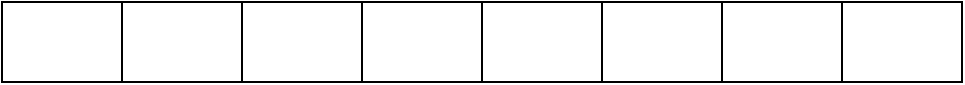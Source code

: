 <mxfile version="14.6.13" type="github">
  <diagram id="4ghIpBOfeR7tnLYRZxNI" name="Page-1">
    <mxGraphModel dx="796" dy="462" grid="1" gridSize="10" guides="1" tooltips="1" connect="1" arrows="1" fold="1" page="1" pageScale="1" pageWidth="850" pageHeight="1100" math="0" shadow="0">
      <root>
        <mxCell id="0" />
        <mxCell id="1" parent="0" />
        <mxCell id="JcklkDj7kT_Fsydwbg85-1" value="" style="shape=table;html=1;whiteSpace=wrap;startSize=0;container=1;collapsible=0;childLayout=tableLayout;" vertex="1" parent="1">
          <mxGeometry x="170" y="460" width="480" height="40" as="geometry" />
        </mxCell>
        <mxCell id="JcklkDj7kT_Fsydwbg85-2" value="" style="shape=partialRectangle;html=1;whiteSpace=wrap;collapsible=0;dropTarget=0;pointerEvents=0;fillColor=none;top=0;left=0;bottom=0;right=0;points=[[0,0.5],[1,0.5]];portConstraint=eastwest;" vertex="1" parent="JcklkDj7kT_Fsydwbg85-1">
          <mxGeometry width="480" height="40" as="geometry" />
        </mxCell>
        <mxCell id="JcklkDj7kT_Fsydwbg85-3" value="" style="shape=partialRectangle;html=1;whiteSpace=wrap;connectable=0;overflow=hidden;fillColor=none;top=0;left=0;bottom=0;right=0;" vertex="1" parent="JcklkDj7kT_Fsydwbg85-2">
          <mxGeometry width="60" height="40" as="geometry" />
        </mxCell>
        <mxCell id="JcklkDj7kT_Fsydwbg85-4" value="" style="shape=partialRectangle;html=1;whiteSpace=wrap;connectable=0;overflow=hidden;fillColor=none;top=0;left=0;bottom=0;right=0;" vertex="1" parent="JcklkDj7kT_Fsydwbg85-2">
          <mxGeometry x="60" width="60" height="40" as="geometry" />
        </mxCell>
        <mxCell id="JcklkDj7kT_Fsydwbg85-5" value="" style="shape=partialRectangle;html=1;whiteSpace=wrap;connectable=0;overflow=hidden;fillColor=none;top=0;left=0;bottom=0;right=0;" vertex="1" parent="JcklkDj7kT_Fsydwbg85-2">
          <mxGeometry x="120" width="60" height="40" as="geometry" />
        </mxCell>
        <mxCell id="JcklkDj7kT_Fsydwbg85-6" value="" style="shape=partialRectangle;html=1;whiteSpace=wrap;connectable=0;overflow=hidden;fillColor=none;top=0;left=0;bottom=0;right=0;" vertex="1" parent="JcklkDj7kT_Fsydwbg85-2">
          <mxGeometry x="180" width="60" height="40" as="geometry" />
        </mxCell>
        <mxCell id="JcklkDj7kT_Fsydwbg85-7" value="" style="shape=partialRectangle;html=1;whiteSpace=wrap;connectable=0;overflow=hidden;fillColor=none;top=0;left=0;bottom=0;right=0;" vertex="1" parent="JcklkDj7kT_Fsydwbg85-2">
          <mxGeometry x="240" width="60" height="40" as="geometry" />
        </mxCell>
        <mxCell id="JcklkDj7kT_Fsydwbg85-8" value="" style="shape=partialRectangle;html=1;whiteSpace=wrap;connectable=0;overflow=hidden;fillColor=none;top=0;left=0;bottom=0;right=0;" vertex="1" parent="JcklkDj7kT_Fsydwbg85-2">
          <mxGeometry x="300" width="60" height="40" as="geometry" />
        </mxCell>
        <mxCell id="JcklkDj7kT_Fsydwbg85-9" value="" style="shape=partialRectangle;html=1;whiteSpace=wrap;connectable=0;overflow=hidden;fillColor=none;top=0;left=0;bottom=0;right=0;" vertex="1" parent="JcklkDj7kT_Fsydwbg85-2">
          <mxGeometry x="360" width="60" height="40" as="geometry" />
        </mxCell>
        <mxCell id="JcklkDj7kT_Fsydwbg85-10" value="" style="shape=partialRectangle;html=1;whiteSpace=wrap;connectable=0;overflow=hidden;fillColor=none;top=0;left=0;bottom=0;right=0;" vertex="1" parent="JcklkDj7kT_Fsydwbg85-2">
          <mxGeometry x="420" width="60" height="40" as="geometry" />
        </mxCell>
      </root>
    </mxGraphModel>
  </diagram>
</mxfile>
